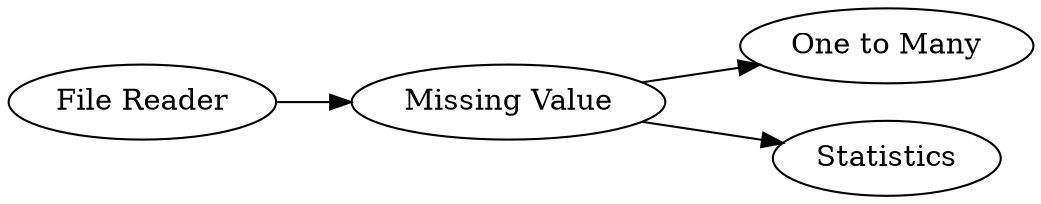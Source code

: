 digraph {
	1 [label="File Reader"]
	2 [label="One to Many"]
	5 [label=Statistics]
	7 [label="Missing Value"]
	1 -> 7
	7 -> 2
	7 -> 5
	rankdir=LR
}
